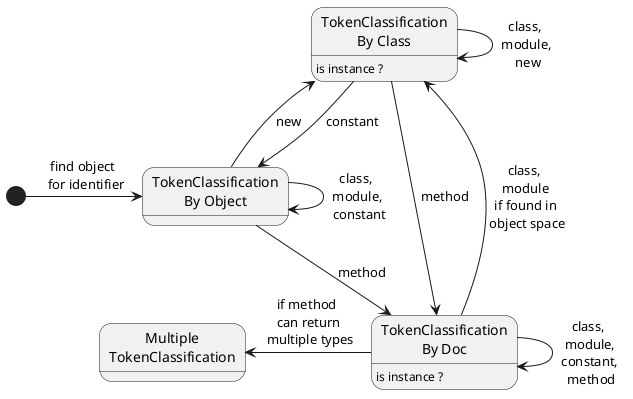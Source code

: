 @startuml
' Forward evaluatation

state "TokenClassification\nBy Object" as ByObject
state "TokenClassification\nBy Class" as ByClass
ByClass : is instance ?
state "TokenClassification\nBy Doc" as ByDoc
ByDoc : is instance ?
state "Multiple\nTokenClassification" as Multiple

[*] -right-> ByObject: find object \n for identifier
ByObject -->     ByObject : class, \n module, \n constant
ByObject -up->   ByClass : new
ByObject -down-> ByDoc : method
ByClass  -->     ByClass : class, \n module, \n new
ByClass  -down-> ByObject : constant
ByClass  -down-> ByDoc : method
ByDoc    -->     ByDoc : class, \n module, \n constant, \n method
ByDoc    -up->   ByClass : class, \n module \n if found in \n object space
ByDoc    -left-> Multiple : if method \n can return \n multiple types

@enduml